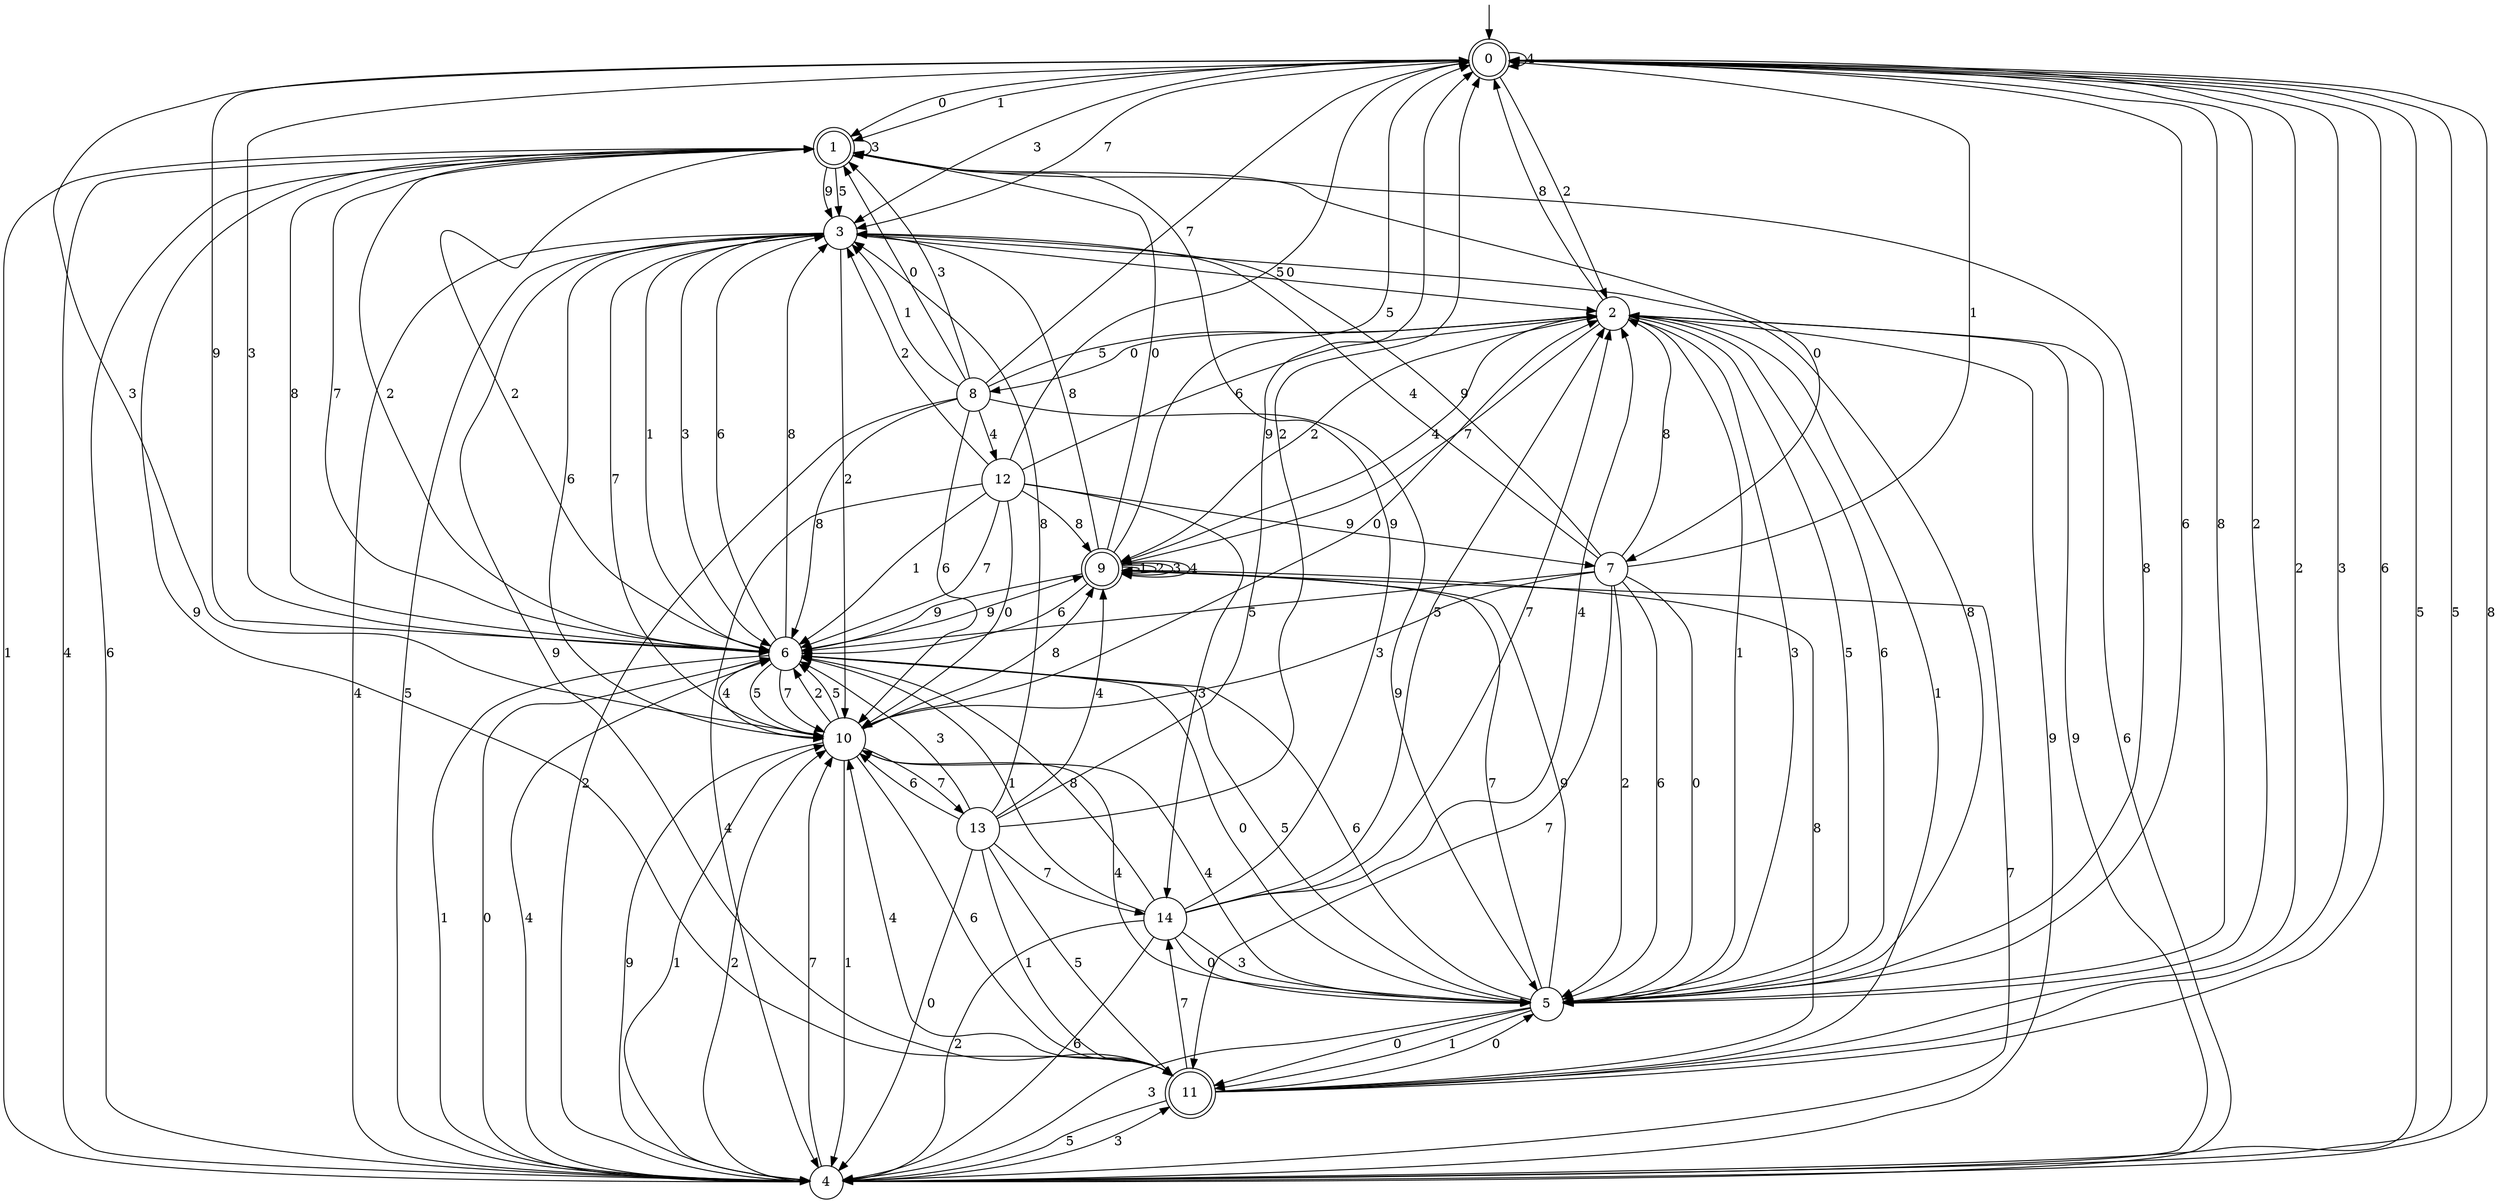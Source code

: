 digraph g {

	s0 [shape="doublecircle" label="0"];
	s1 [shape="doublecircle" label="1"];
	s2 [shape="circle" label="2"];
	s3 [shape="circle" label="3"];
	s4 [shape="circle" label="4"];
	s5 [shape="circle" label="5"];
	s6 [shape="circle" label="6"];
	s7 [shape="circle" label="7"];
	s8 [shape="circle" label="8"];
	s9 [shape="doublecircle" label="9"];
	s10 [shape="circle" label="10"];
	s11 [shape="doublecircle" label="11"];
	s12 [shape="circle" label="12"];
	s13 [shape="circle" label="13"];
	s14 [shape="circle" label="14"];
	s0 -> s1 [label="0"];
	s0 -> s1 [label="1"];
	s0 -> s2 [label="2"];
	s0 -> s3 [label="3"];
	s0 -> s0 [label="4"];
	s0 -> s4 [label="5"];
	s0 -> s5 [label="6"];
	s0 -> s3 [label="7"];
	s0 -> s5 [label="8"];
	s0 -> s6 [label="9"];
	s1 -> s7 [label="0"];
	s1 -> s4 [label="1"];
	s1 -> s6 [label="2"];
	s1 -> s1 [label="3"];
	s1 -> s4 [label="4"];
	s1 -> s3 [label="5"];
	s1 -> s4 [label="6"];
	s1 -> s6 [label="7"];
	s1 -> s6 [label="8"];
	s1 -> s3 [label="9"];
	s2 -> s8 [label="0"];
	s2 -> s5 [label="1"];
	s2 -> s9 [label="2"];
	s2 -> s5 [label="3"];
	s2 -> s9 [label="4"];
	s2 -> s5 [label="5"];
	s2 -> s5 [label="6"];
	s2 -> s9 [label="7"];
	s2 -> s0 [label="8"];
	s2 -> s4 [label="9"];
	s3 -> s2 [label="0"];
	s3 -> s6 [label="1"];
	s3 -> s10 [label="2"];
	s3 -> s6 [label="3"];
	s3 -> s4 [label="4"];
	s3 -> s4 [label="5"];
	s3 -> s10 [label="6"];
	s3 -> s10 [label="7"];
	s3 -> s5 [label="8"];
	s3 -> s11 [label="9"];
	s4 -> s6 [label="0"];
	s4 -> s10 [label="1"];
	s4 -> s10 [label="2"];
	s4 -> s11 [label="3"];
	s4 -> s6 [label="4"];
	s4 -> s0 [label="5"];
	s4 -> s2 [label="6"];
	s4 -> s10 [label="7"];
	s4 -> s0 [label="8"];
	s4 -> s2 [label="9"];
	s5 -> s11 [label="0"];
	s5 -> s11 [label="1"];
	s5 -> s0 [label="2"];
	s5 -> s4 [label="3"];
	s5 -> s10 [label="4"];
	s5 -> s6 [label="5"];
	s5 -> s6 [label="6"];
	s5 -> s9 [label="7"];
	s5 -> s1 [label="8"];
	s5 -> s9 [label="9"];
	s6 -> s5 [label="0"];
	s6 -> s4 [label="1"];
	s6 -> s1 [label="2"];
	s6 -> s0 [label="3"];
	s6 -> s10 [label="4"];
	s6 -> s10 [label="5"];
	s6 -> s3 [label="6"];
	s6 -> s10 [label="7"];
	s6 -> s3 [label="8"];
	s6 -> s9 [label="9"];
	s7 -> s5 [label="0"];
	s7 -> s0 [label="1"];
	s7 -> s5 [label="2"];
	s7 -> s10 [label="3"];
	s7 -> s3 [label="4"];
	s7 -> s6 [label="5"];
	s7 -> s5 [label="6"];
	s7 -> s11 [label="7"];
	s7 -> s2 [label="8"];
	s7 -> s3 [label="9"];
	s8 -> s1 [label="0"];
	s8 -> s3 [label="1"];
	s8 -> s4 [label="2"];
	s8 -> s1 [label="3"];
	s8 -> s12 [label="4"];
	s8 -> s2 [label="5"];
	s8 -> s10 [label="6"];
	s8 -> s0 [label="7"];
	s8 -> s6 [label="8"];
	s8 -> s5 [label="9"];
	s9 -> s1 [label="0"];
	s9 -> s9 [label="1"];
	s9 -> s9 [label="2"];
	s9 -> s9 [label="3"];
	s9 -> s9 [label="4"];
	s9 -> s0 [label="5"];
	s9 -> s6 [label="6"];
	s9 -> s4 [label="7"];
	s9 -> s3 [label="8"];
	s9 -> s6 [label="9"];
	s10 -> s2 [label="0"];
	s10 -> s4 [label="1"];
	s10 -> s6 [label="2"];
	s10 -> s0 [label="3"];
	s10 -> s5 [label="4"];
	s10 -> s6 [label="5"];
	s10 -> s11 [label="6"];
	s10 -> s13 [label="7"];
	s10 -> s9 [label="8"];
	s10 -> s4 [label="9"];
	s11 -> s5 [label="0"];
	s11 -> s2 [label="1"];
	s11 -> s0 [label="2"];
	s11 -> s0 [label="3"];
	s11 -> s10 [label="4"];
	s11 -> s4 [label="5"];
	s11 -> s0 [label="6"];
	s11 -> s14 [label="7"];
	s11 -> s9 [label="8"];
	s11 -> s1 [label="9"];
	s12 -> s10 [label="0"];
	s12 -> s6 [label="1"];
	s12 -> s3 [label="2"];
	s12 -> s14 [label="3"];
	s12 -> s4 [label="4"];
	s12 -> s0 [label="5"];
	s12 -> s2 [label="6"];
	s12 -> s6 [label="7"];
	s12 -> s9 [label="8"];
	s12 -> s7 [label="9"];
	s13 -> s4 [label="0"];
	s13 -> s11 [label="1"];
	s13 -> s0 [label="2"];
	s13 -> s6 [label="3"];
	s13 -> s9 [label="4"];
	s13 -> s11 [label="5"];
	s13 -> s10 [label="6"];
	s13 -> s14 [label="7"];
	s13 -> s3 [label="8"];
	s13 -> s0 [label="9"];
	s14 -> s5 [label="0"];
	s14 -> s6 [label="1"];
	s14 -> s4 [label="2"];
	s14 -> s5 [label="3"];
	s14 -> s2 [label="4"];
	s14 -> s2 [label="5"];
	s14 -> s4 [label="6"];
	s14 -> s2 [label="7"];
	s14 -> s6 [label="8"];
	s14 -> s1 [label="9"];

__start0 [label="" shape="none" width="0" height="0"];
__start0 -> s0;

}

